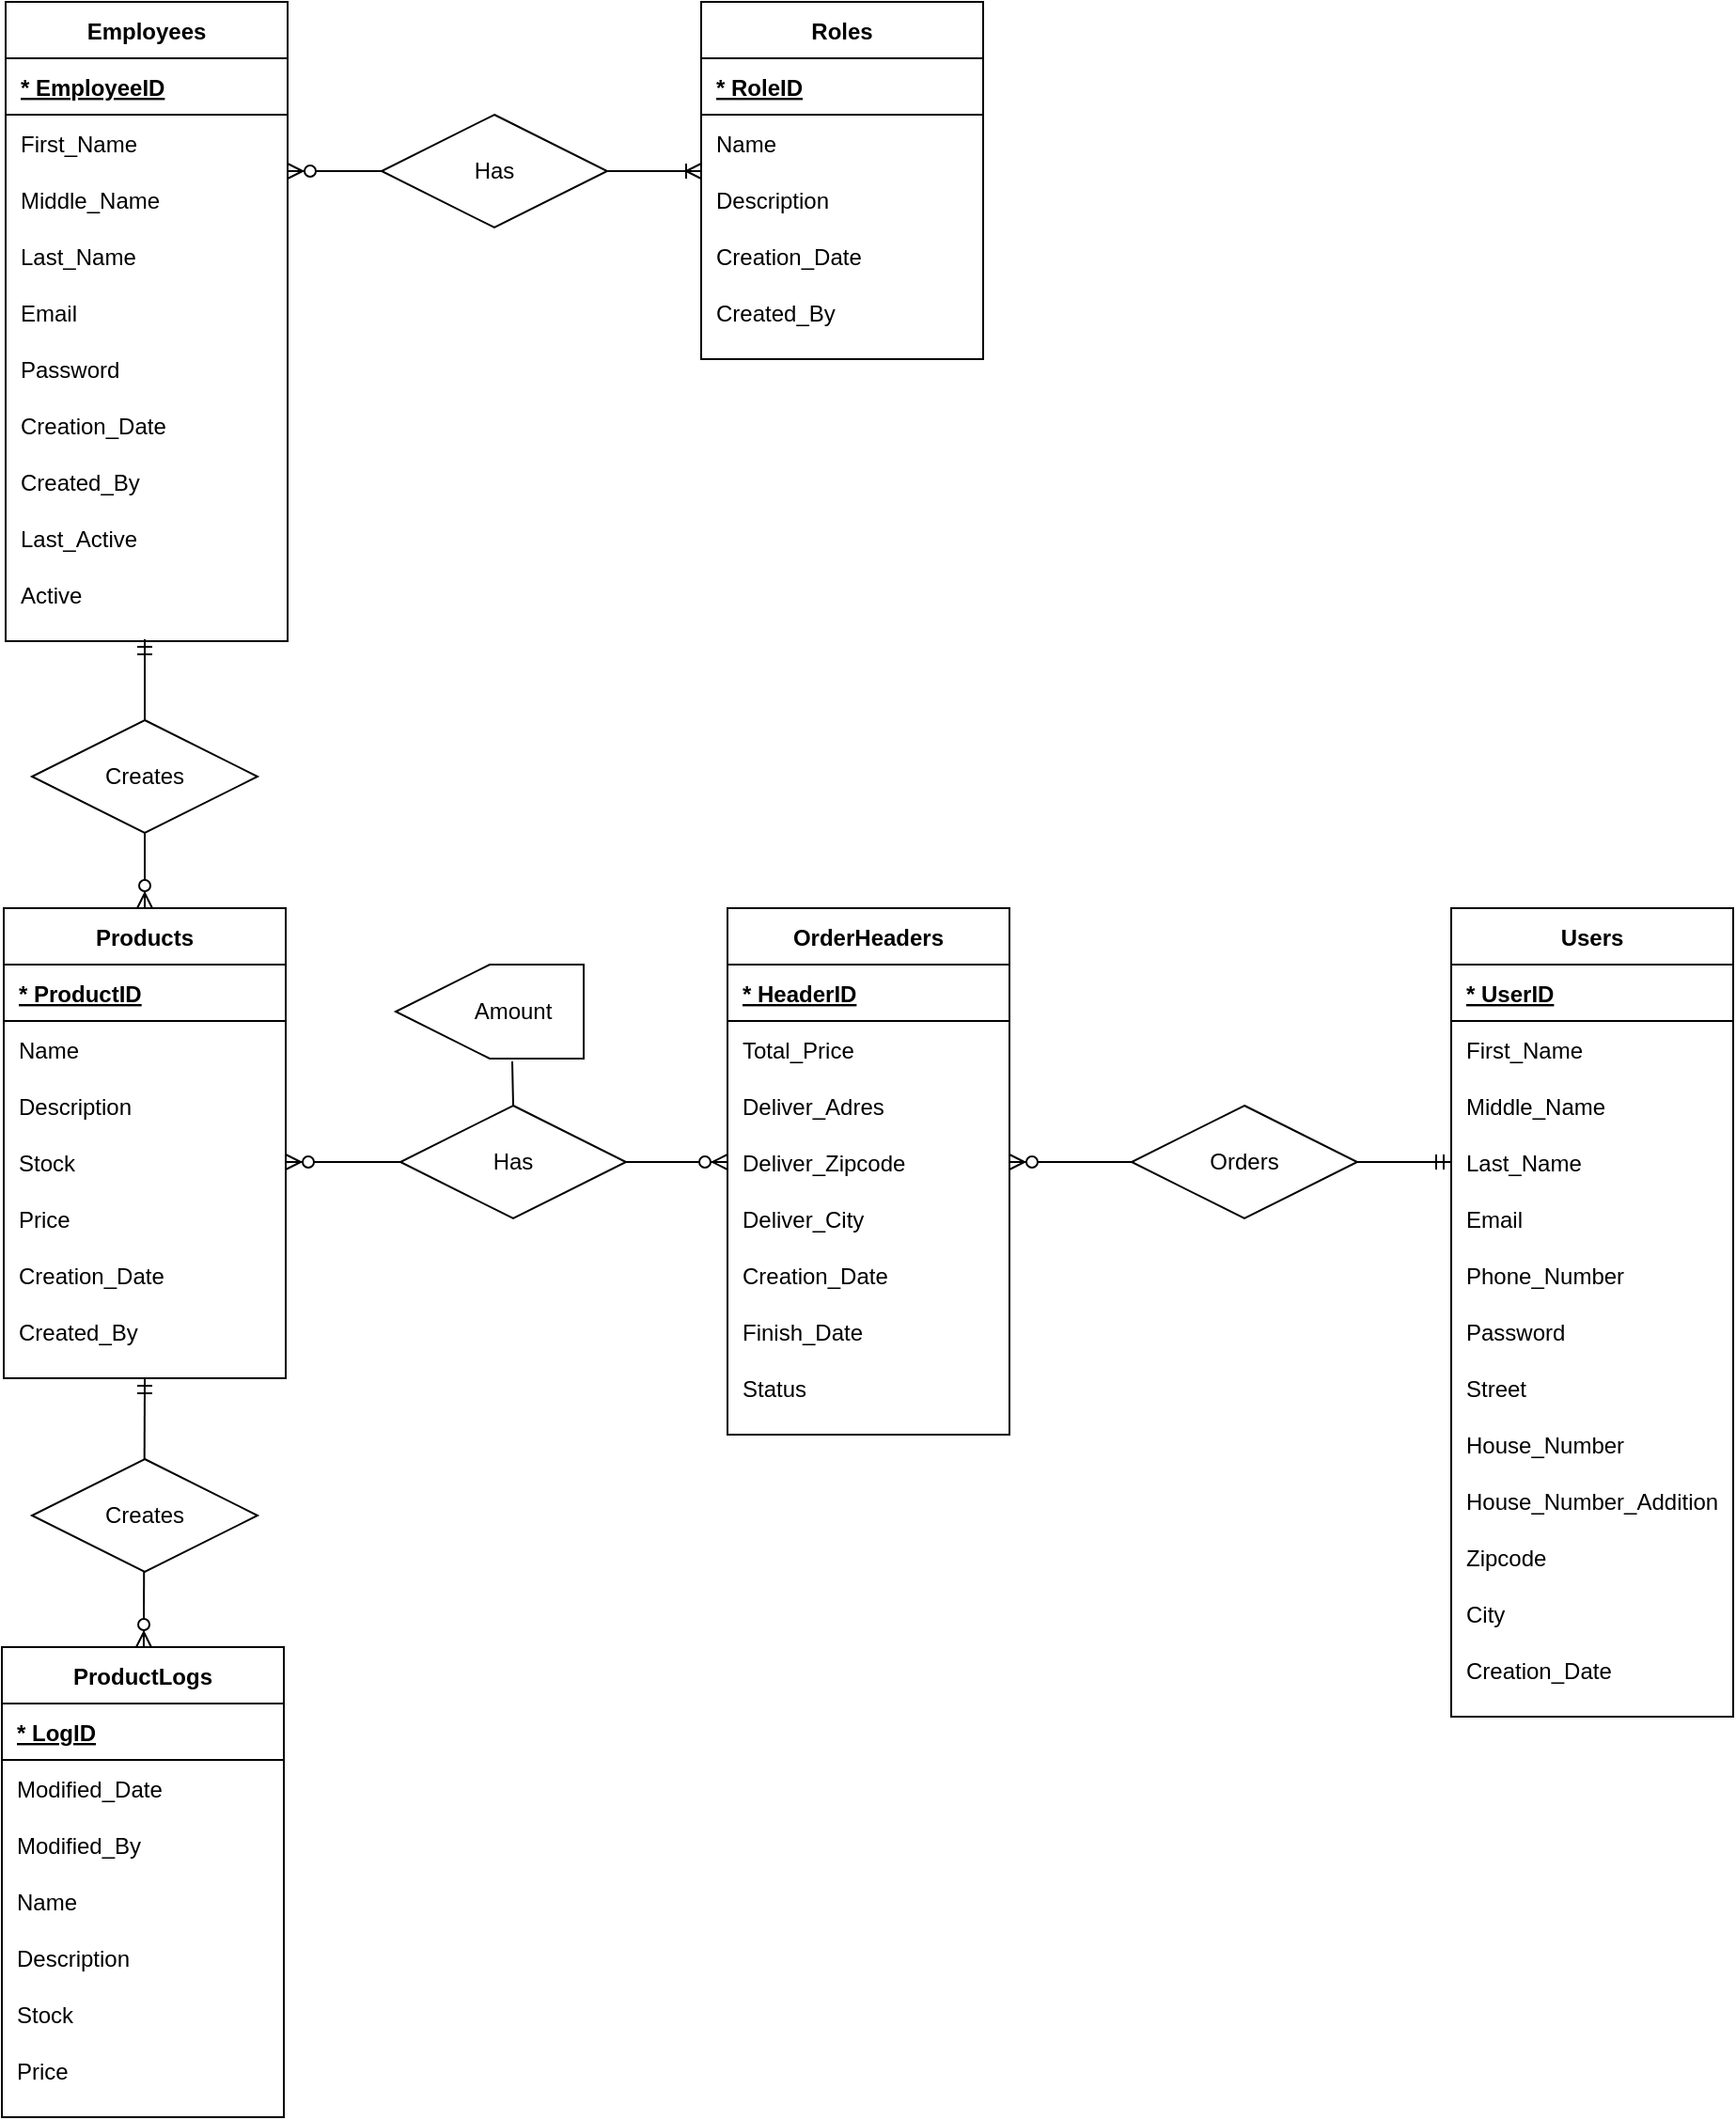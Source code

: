 <mxfile version="17.1.0" type="device"><diagram id="_Zger4VISy7Pmww8G07h" name="Page-1"><mxGraphModel dx="1697" dy="1093" grid="1" gridSize="10" guides="1" tooltips="1" connect="1" arrows="1" fold="1" page="1" pageScale="1" pageWidth="850" pageHeight="1100" math="0" shadow="0"><root><mxCell id="0"/><mxCell id="1" parent="0"/><mxCell id="qj6tdYfpitI4iJtTB6se-1" value="Employees" style="shape=table;startSize=30;container=1;collapsible=1;childLayout=tableLayout;fixedRows=1;rowLines=0;fontStyle=1;align=center;resizeLast=1;" parent="1" vertex="1"><mxGeometry x="56" y="40" width="150" height="340" as="geometry"/></mxCell><mxCell id="qj6tdYfpitI4iJtTB6se-2" value="" style="shape=tableRow;horizontal=0;startSize=0;swimlaneHead=0;swimlaneBody=0;fillColor=none;collapsible=0;dropTarget=0;points=[[0,0.5],[1,0.5]];portConstraint=eastwest;top=0;left=0;right=0;bottom=1;" parent="qj6tdYfpitI4iJtTB6se-1" vertex="1"><mxGeometry y="30" width="150" height="30" as="geometry"/></mxCell><mxCell id="qj6tdYfpitI4iJtTB6se-4" value="* EmployeeID" style="shape=partialRectangle;connectable=0;fillColor=none;top=0;left=0;bottom=0;right=0;align=left;spacingLeft=6;fontStyle=5;overflow=hidden;" parent="qj6tdYfpitI4iJtTB6se-2" vertex="1"><mxGeometry width="150" height="30" as="geometry"><mxRectangle width="150" height="30" as="alternateBounds"/></mxGeometry></mxCell><mxCell id="qj6tdYfpitI4iJtTB6se-5" value="" style="shape=tableRow;horizontal=0;startSize=0;swimlaneHead=0;swimlaneBody=0;fillColor=none;collapsible=0;dropTarget=0;points=[[0,0.5],[1,0.5]];portConstraint=eastwest;top=0;left=0;right=0;bottom=0;" parent="qj6tdYfpitI4iJtTB6se-1" vertex="1"><mxGeometry y="60" width="150" height="30" as="geometry"/></mxCell><mxCell id="qj6tdYfpitI4iJtTB6se-7" value="First_Name" style="shape=partialRectangle;connectable=0;fillColor=none;top=0;left=0;bottom=0;right=0;align=left;spacingLeft=6;overflow=hidden;" parent="qj6tdYfpitI4iJtTB6se-5" vertex="1"><mxGeometry width="150" height="30" as="geometry"><mxRectangle width="150" height="30" as="alternateBounds"/></mxGeometry></mxCell><mxCell id="qj6tdYfpitI4iJtTB6se-8" value="" style="shape=tableRow;horizontal=0;startSize=0;swimlaneHead=0;swimlaneBody=0;fillColor=none;collapsible=0;dropTarget=0;points=[[0,0.5],[1,0.5]];portConstraint=eastwest;top=0;left=0;right=0;bottom=0;" parent="qj6tdYfpitI4iJtTB6se-1" vertex="1"><mxGeometry y="90" width="150" height="30" as="geometry"/></mxCell><mxCell id="qj6tdYfpitI4iJtTB6se-10" value="Middle_Name" style="shape=partialRectangle;connectable=0;fillColor=none;top=0;left=0;bottom=0;right=0;align=left;spacingLeft=6;overflow=hidden;" parent="qj6tdYfpitI4iJtTB6se-8" vertex="1"><mxGeometry width="150" height="30" as="geometry"><mxRectangle width="150" height="30" as="alternateBounds"/></mxGeometry></mxCell><mxCell id="qj6tdYfpitI4iJtTB6se-11" value="" style="shape=tableRow;horizontal=0;startSize=0;swimlaneHead=0;swimlaneBody=0;fillColor=none;collapsible=0;dropTarget=0;points=[[0,0.5],[1,0.5]];portConstraint=eastwest;top=0;left=0;right=0;bottom=0;" parent="qj6tdYfpitI4iJtTB6se-1" vertex="1"><mxGeometry y="120" width="150" height="30" as="geometry"/></mxCell><mxCell id="qj6tdYfpitI4iJtTB6se-13" value="Last_Name" style="shape=partialRectangle;connectable=0;fillColor=none;top=0;left=0;bottom=0;right=0;align=left;spacingLeft=6;overflow=hidden;" parent="qj6tdYfpitI4iJtTB6se-11" vertex="1"><mxGeometry width="150" height="30" as="geometry"><mxRectangle width="150" height="30" as="alternateBounds"/></mxGeometry></mxCell><mxCell id="qj6tdYfpitI4iJtTB6se-126" value="" style="shape=tableRow;horizontal=0;startSize=0;swimlaneHead=0;swimlaneBody=0;fillColor=none;collapsible=0;dropTarget=0;points=[[0,0.5],[1,0.5]];portConstraint=eastwest;top=0;left=0;right=0;bottom=0;" parent="qj6tdYfpitI4iJtTB6se-1" vertex="1"><mxGeometry y="150" width="150" height="30" as="geometry"/></mxCell><mxCell id="qj6tdYfpitI4iJtTB6se-128" value="Email" style="shape=partialRectangle;connectable=0;fillColor=none;top=0;left=0;bottom=0;right=0;align=left;spacingLeft=6;overflow=hidden;" parent="qj6tdYfpitI4iJtTB6se-126" vertex="1"><mxGeometry width="150" height="30" as="geometry"><mxRectangle width="150" height="30" as="alternateBounds"/></mxGeometry></mxCell><mxCell id="qj6tdYfpitI4iJtTB6se-129" value="" style="shape=tableRow;horizontal=0;startSize=0;swimlaneHead=0;swimlaneBody=0;fillColor=none;collapsible=0;dropTarget=0;points=[[0,0.5],[1,0.5]];portConstraint=eastwest;top=0;left=0;right=0;bottom=0;" parent="qj6tdYfpitI4iJtTB6se-1" vertex="1"><mxGeometry y="180" width="150" height="30" as="geometry"/></mxCell><mxCell id="qj6tdYfpitI4iJtTB6se-131" value="Password" style="shape=partialRectangle;connectable=0;fillColor=none;top=0;left=0;bottom=0;right=0;align=left;spacingLeft=6;overflow=hidden;" parent="qj6tdYfpitI4iJtTB6se-129" vertex="1"><mxGeometry width="150" height="30" as="geometry"><mxRectangle width="150" height="30" as="alternateBounds"/></mxGeometry></mxCell><mxCell id="qj6tdYfpitI4iJtTB6se-132" value="" style="shape=tableRow;horizontal=0;startSize=0;swimlaneHead=0;swimlaneBody=0;fillColor=none;collapsible=0;dropTarget=0;points=[[0,0.5],[1,0.5]];portConstraint=eastwest;top=0;left=0;right=0;bottom=0;" parent="qj6tdYfpitI4iJtTB6se-1" vertex="1"><mxGeometry y="210" width="150" height="30" as="geometry"/></mxCell><mxCell id="qj6tdYfpitI4iJtTB6se-134" value="Creation_Date" style="shape=partialRectangle;connectable=0;fillColor=none;top=0;left=0;bottom=0;right=0;align=left;spacingLeft=6;overflow=hidden;" parent="qj6tdYfpitI4iJtTB6se-132" vertex="1"><mxGeometry width="150" height="30" as="geometry"><mxRectangle width="150" height="30" as="alternateBounds"/></mxGeometry></mxCell><mxCell id="qj6tdYfpitI4iJtTB6se-135" value="" style="shape=tableRow;horizontal=0;startSize=0;swimlaneHead=0;swimlaneBody=0;fillColor=none;collapsible=0;dropTarget=0;points=[[0,0.5],[1,0.5]];portConstraint=eastwest;top=0;left=0;right=0;bottom=0;" parent="qj6tdYfpitI4iJtTB6se-1" vertex="1"><mxGeometry y="240" width="150" height="30" as="geometry"/></mxCell><mxCell id="qj6tdYfpitI4iJtTB6se-137" value="Created_By" style="shape=partialRectangle;connectable=0;fillColor=none;top=0;left=0;bottom=0;right=0;align=left;spacingLeft=6;overflow=hidden;" parent="qj6tdYfpitI4iJtTB6se-135" vertex="1"><mxGeometry width="150" height="30" as="geometry"><mxRectangle width="150" height="30" as="alternateBounds"/></mxGeometry></mxCell><mxCell id="qj6tdYfpitI4iJtTB6se-138" value="" style="shape=tableRow;horizontal=0;startSize=0;swimlaneHead=0;swimlaneBody=0;fillColor=none;collapsible=0;dropTarget=0;points=[[0,0.5],[1,0.5]];portConstraint=eastwest;top=0;left=0;right=0;bottom=0;" parent="qj6tdYfpitI4iJtTB6se-1" vertex="1"><mxGeometry y="270" width="150" height="30" as="geometry"/></mxCell><mxCell id="qj6tdYfpitI4iJtTB6se-140" value="Last_Active" style="shape=partialRectangle;connectable=0;fillColor=none;top=0;left=0;bottom=0;right=0;align=left;spacingLeft=6;overflow=hidden;" parent="qj6tdYfpitI4iJtTB6se-138" vertex="1"><mxGeometry width="150" height="30" as="geometry"><mxRectangle width="150" height="30" as="alternateBounds"/></mxGeometry></mxCell><mxCell id="qj6tdYfpitI4iJtTB6se-141" value="" style="shape=tableRow;horizontal=0;startSize=0;swimlaneHead=0;swimlaneBody=0;fillColor=none;collapsible=0;dropTarget=0;points=[[0,0.5],[1,0.5]];portConstraint=eastwest;top=0;left=0;right=0;bottom=0;" parent="qj6tdYfpitI4iJtTB6se-1" vertex="1"><mxGeometry y="300" width="150" height="30" as="geometry"/></mxCell><mxCell id="qj6tdYfpitI4iJtTB6se-143" value="Active" style="shape=partialRectangle;connectable=0;fillColor=none;top=0;left=0;bottom=0;right=0;align=left;spacingLeft=6;overflow=hidden;" parent="qj6tdYfpitI4iJtTB6se-141" vertex="1"><mxGeometry width="150" height="30" as="geometry"><mxRectangle width="150" height="30" as="alternateBounds"/></mxGeometry></mxCell><mxCell id="qj6tdYfpitI4iJtTB6se-14" value="Roles" style="shape=table;startSize=30;container=1;collapsible=1;childLayout=tableLayout;fixedRows=1;rowLines=0;fontStyle=1;align=center;resizeLast=1;" parent="1" vertex="1"><mxGeometry x="426" y="40" width="150" height="190" as="geometry"/></mxCell><mxCell id="qj6tdYfpitI4iJtTB6se-15" value="" style="shape=tableRow;horizontal=0;startSize=0;swimlaneHead=0;swimlaneBody=0;fillColor=none;collapsible=0;dropTarget=0;points=[[0,0.5],[1,0.5]];portConstraint=eastwest;top=0;left=0;right=0;bottom=1;" parent="qj6tdYfpitI4iJtTB6se-14" vertex="1"><mxGeometry y="30" width="150" height="30" as="geometry"/></mxCell><mxCell id="qj6tdYfpitI4iJtTB6se-17" value="* RoleID" style="shape=partialRectangle;connectable=0;fillColor=none;top=0;left=0;bottom=0;right=0;align=left;spacingLeft=6;fontStyle=5;overflow=hidden;" parent="qj6tdYfpitI4iJtTB6se-15" vertex="1"><mxGeometry width="150" height="30" as="geometry"><mxRectangle width="150" height="30" as="alternateBounds"/></mxGeometry></mxCell><mxCell id="qj6tdYfpitI4iJtTB6se-18" value="" style="shape=tableRow;horizontal=0;startSize=0;swimlaneHead=0;swimlaneBody=0;fillColor=none;collapsible=0;dropTarget=0;points=[[0,0.5],[1,0.5]];portConstraint=eastwest;top=0;left=0;right=0;bottom=0;" parent="qj6tdYfpitI4iJtTB6se-14" vertex="1"><mxGeometry y="60" width="150" height="30" as="geometry"/></mxCell><mxCell id="qj6tdYfpitI4iJtTB6se-20" value="Name" style="shape=partialRectangle;connectable=0;fillColor=none;top=0;left=0;bottom=0;right=0;align=left;spacingLeft=6;overflow=hidden;" parent="qj6tdYfpitI4iJtTB6se-18" vertex="1"><mxGeometry width="150" height="30" as="geometry"><mxRectangle width="150" height="30" as="alternateBounds"/></mxGeometry></mxCell><mxCell id="qj6tdYfpitI4iJtTB6se-21" value="" style="shape=tableRow;horizontal=0;startSize=0;swimlaneHead=0;swimlaneBody=0;fillColor=none;collapsible=0;dropTarget=0;points=[[0,0.5],[1,0.5]];portConstraint=eastwest;top=0;left=0;right=0;bottom=0;" parent="qj6tdYfpitI4iJtTB6se-14" vertex="1"><mxGeometry y="90" width="150" height="30" as="geometry"/></mxCell><mxCell id="qj6tdYfpitI4iJtTB6se-23" value="Description" style="shape=partialRectangle;connectable=0;fillColor=none;top=0;left=0;bottom=0;right=0;align=left;spacingLeft=6;overflow=hidden;" parent="qj6tdYfpitI4iJtTB6se-21" vertex="1"><mxGeometry width="150" height="30" as="geometry"><mxRectangle width="150" height="30" as="alternateBounds"/></mxGeometry></mxCell><mxCell id="qj6tdYfpitI4iJtTB6se-24" value="" style="shape=tableRow;horizontal=0;startSize=0;swimlaneHead=0;swimlaneBody=0;fillColor=none;collapsible=0;dropTarget=0;points=[[0,0.5],[1,0.5]];portConstraint=eastwest;top=0;left=0;right=0;bottom=0;" parent="qj6tdYfpitI4iJtTB6se-14" vertex="1"><mxGeometry y="120" width="150" height="30" as="geometry"/></mxCell><mxCell id="qj6tdYfpitI4iJtTB6se-26" value="Creation_Date" style="shape=partialRectangle;connectable=0;fillColor=none;top=0;left=0;bottom=0;right=0;align=left;spacingLeft=6;overflow=hidden;" parent="qj6tdYfpitI4iJtTB6se-24" vertex="1"><mxGeometry width="150" height="30" as="geometry"><mxRectangle width="150" height="30" as="alternateBounds"/></mxGeometry></mxCell><mxCell id="qj6tdYfpitI4iJtTB6se-144" value="" style="shape=tableRow;horizontal=0;startSize=0;swimlaneHead=0;swimlaneBody=0;fillColor=none;collapsible=0;dropTarget=0;points=[[0,0.5],[1,0.5]];portConstraint=eastwest;top=0;left=0;right=0;bottom=0;" parent="qj6tdYfpitI4iJtTB6se-14" vertex="1"><mxGeometry y="150" width="150" height="30" as="geometry"/></mxCell><mxCell id="qj6tdYfpitI4iJtTB6se-146" value="Created_By" style="shape=partialRectangle;connectable=0;fillColor=none;top=0;left=0;bottom=0;right=0;align=left;spacingLeft=6;overflow=hidden;" parent="qj6tdYfpitI4iJtTB6se-144" vertex="1"><mxGeometry width="150" height="30" as="geometry"><mxRectangle width="150" height="30" as="alternateBounds"/></mxGeometry></mxCell><mxCell id="qj6tdYfpitI4iJtTB6se-28" value="Users" style="shape=table;startSize=30;container=1;collapsible=1;childLayout=tableLayout;fixedRows=1;rowLines=0;fontStyle=1;align=center;resizeLast=1;" parent="1" vertex="1"><mxGeometry x="825" y="522" width="150" height="430" as="geometry"/></mxCell><mxCell id="qj6tdYfpitI4iJtTB6se-29" value="" style="shape=tableRow;horizontal=0;startSize=0;swimlaneHead=0;swimlaneBody=0;fillColor=none;collapsible=0;dropTarget=0;points=[[0,0.5],[1,0.5]];portConstraint=eastwest;top=0;left=0;right=0;bottom=1;" parent="qj6tdYfpitI4iJtTB6se-28" vertex="1"><mxGeometry y="30" width="150" height="30" as="geometry"/></mxCell><mxCell id="qj6tdYfpitI4iJtTB6se-31" value="* UserID" style="shape=partialRectangle;connectable=0;fillColor=none;top=0;left=0;bottom=0;right=0;align=left;spacingLeft=6;fontStyle=5;overflow=hidden;" parent="qj6tdYfpitI4iJtTB6se-29" vertex="1"><mxGeometry width="150" height="30" as="geometry"><mxRectangle width="150" height="30" as="alternateBounds"/></mxGeometry></mxCell><mxCell id="qj6tdYfpitI4iJtTB6se-32" value="" style="shape=tableRow;horizontal=0;startSize=0;swimlaneHead=0;swimlaneBody=0;fillColor=none;collapsible=0;dropTarget=0;points=[[0,0.5],[1,0.5]];portConstraint=eastwest;top=0;left=0;right=0;bottom=0;" parent="qj6tdYfpitI4iJtTB6se-28" vertex="1"><mxGeometry y="60" width="150" height="30" as="geometry"/></mxCell><mxCell id="qj6tdYfpitI4iJtTB6se-34" value="First_Name" style="shape=partialRectangle;connectable=0;fillColor=none;top=0;left=0;bottom=0;right=0;align=left;spacingLeft=6;overflow=hidden;" parent="qj6tdYfpitI4iJtTB6se-32" vertex="1"><mxGeometry width="150" height="30" as="geometry"><mxRectangle width="150" height="30" as="alternateBounds"/></mxGeometry></mxCell><mxCell id="qj6tdYfpitI4iJtTB6se-35" value="" style="shape=tableRow;horizontal=0;startSize=0;swimlaneHead=0;swimlaneBody=0;fillColor=none;collapsible=0;dropTarget=0;points=[[0,0.5],[1,0.5]];portConstraint=eastwest;top=0;left=0;right=0;bottom=0;" parent="qj6tdYfpitI4iJtTB6se-28" vertex="1"><mxGeometry y="90" width="150" height="30" as="geometry"/></mxCell><mxCell id="qj6tdYfpitI4iJtTB6se-37" value="Middle_Name" style="shape=partialRectangle;connectable=0;fillColor=none;top=0;left=0;bottom=0;right=0;align=left;spacingLeft=6;overflow=hidden;" parent="qj6tdYfpitI4iJtTB6se-35" vertex="1"><mxGeometry width="150" height="30" as="geometry"><mxRectangle width="150" height="30" as="alternateBounds"/></mxGeometry></mxCell><mxCell id="qj6tdYfpitI4iJtTB6se-38" value="" style="shape=tableRow;horizontal=0;startSize=0;swimlaneHead=0;swimlaneBody=0;fillColor=none;collapsible=0;dropTarget=0;points=[[0,0.5],[1,0.5]];portConstraint=eastwest;top=0;left=0;right=0;bottom=0;" parent="qj6tdYfpitI4iJtTB6se-28" vertex="1"><mxGeometry y="120" width="150" height="30" as="geometry"/></mxCell><mxCell id="qj6tdYfpitI4iJtTB6se-40" value="Last_Name" style="shape=partialRectangle;connectable=0;fillColor=none;top=0;left=0;bottom=0;right=0;align=left;spacingLeft=6;overflow=hidden;" parent="qj6tdYfpitI4iJtTB6se-38" vertex="1"><mxGeometry width="150" height="30" as="geometry"><mxRectangle width="150" height="30" as="alternateBounds"/></mxGeometry></mxCell><mxCell id="qj6tdYfpitI4iJtTB6se-159" value="" style="shape=tableRow;horizontal=0;startSize=0;swimlaneHead=0;swimlaneBody=0;fillColor=none;collapsible=0;dropTarget=0;points=[[0,0.5],[1,0.5]];portConstraint=eastwest;top=0;left=0;right=0;bottom=0;" parent="qj6tdYfpitI4iJtTB6se-28" vertex="1"><mxGeometry y="150" width="150" height="30" as="geometry"/></mxCell><mxCell id="qj6tdYfpitI4iJtTB6se-161" value="Email" style="shape=partialRectangle;connectable=0;fillColor=none;top=0;left=0;bottom=0;right=0;align=left;spacingLeft=6;overflow=hidden;" parent="qj6tdYfpitI4iJtTB6se-159" vertex="1"><mxGeometry width="150" height="30" as="geometry"><mxRectangle width="150" height="30" as="alternateBounds"/></mxGeometry></mxCell><mxCell id="qj6tdYfpitI4iJtTB6se-162" value="" style="shape=tableRow;horizontal=0;startSize=0;swimlaneHead=0;swimlaneBody=0;fillColor=none;collapsible=0;dropTarget=0;points=[[0,0.5],[1,0.5]];portConstraint=eastwest;top=0;left=0;right=0;bottom=0;" parent="qj6tdYfpitI4iJtTB6se-28" vertex="1"><mxGeometry y="180" width="150" height="30" as="geometry"/></mxCell><mxCell id="qj6tdYfpitI4iJtTB6se-164" value="Phone_Number" style="shape=partialRectangle;connectable=0;fillColor=none;top=0;left=0;bottom=0;right=0;align=left;spacingLeft=6;overflow=hidden;" parent="qj6tdYfpitI4iJtTB6se-162" vertex="1"><mxGeometry width="150" height="30" as="geometry"><mxRectangle width="150" height="30" as="alternateBounds"/></mxGeometry></mxCell><mxCell id="qj6tdYfpitI4iJtTB6se-165" value="" style="shape=tableRow;horizontal=0;startSize=0;swimlaneHead=0;swimlaneBody=0;fillColor=none;collapsible=0;dropTarget=0;points=[[0,0.5],[1,0.5]];portConstraint=eastwest;top=0;left=0;right=0;bottom=0;" parent="qj6tdYfpitI4iJtTB6se-28" vertex="1"><mxGeometry y="210" width="150" height="30" as="geometry"/></mxCell><mxCell id="qj6tdYfpitI4iJtTB6se-167" value="Password" style="shape=partialRectangle;connectable=0;fillColor=none;top=0;left=0;bottom=0;right=0;align=left;spacingLeft=6;overflow=hidden;" parent="qj6tdYfpitI4iJtTB6se-165" vertex="1"><mxGeometry width="150" height="30" as="geometry"><mxRectangle width="150" height="30" as="alternateBounds"/></mxGeometry></mxCell><mxCell id="qj6tdYfpitI4iJtTB6se-168" value="" style="shape=tableRow;horizontal=0;startSize=0;swimlaneHead=0;swimlaneBody=0;fillColor=none;collapsible=0;dropTarget=0;points=[[0,0.5],[1,0.5]];portConstraint=eastwest;top=0;left=0;right=0;bottom=0;" parent="qj6tdYfpitI4iJtTB6se-28" vertex="1"><mxGeometry y="240" width="150" height="30" as="geometry"/></mxCell><mxCell id="qj6tdYfpitI4iJtTB6se-170" value="Street" style="shape=partialRectangle;connectable=0;fillColor=none;top=0;left=0;bottom=0;right=0;align=left;spacingLeft=6;overflow=hidden;" parent="qj6tdYfpitI4iJtTB6se-168" vertex="1"><mxGeometry width="150" height="30" as="geometry"><mxRectangle width="150" height="30" as="alternateBounds"/></mxGeometry></mxCell><mxCell id="qj6tdYfpitI4iJtTB6se-171" value="" style="shape=tableRow;horizontal=0;startSize=0;swimlaneHead=0;swimlaneBody=0;fillColor=none;collapsible=0;dropTarget=0;points=[[0,0.5],[1,0.5]];portConstraint=eastwest;top=0;left=0;right=0;bottom=0;" parent="qj6tdYfpitI4iJtTB6se-28" vertex="1"><mxGeometry y="270" width="150" height="30" as="geometry"/></mxCell><mxCell id="qj6tdYfpitI4iJtTB6se-173" value="House_Number" style="shape=partialRectangle;connectable=0;fillColor=none;top=0;left=0;bottom=0;right=0;align=left;spacingLeft=6;overflow=hidden;" parent="qj6tdYfpitI4iJtTB6se-171" vertex="1"><mxGeometry width="150" height="30" as="geometry"><mxRectangle width="150" height="30" as="alternateBounds"/></mxGeometry></mxCell><mxCell id="qj6tdYfpitI4iJtTB6se-174" value="" style="shape=tableRow;horizontal=0;startSize=0;swimlaneHead=0;swimlaneBody=0;fillColor=none;collapsible=0;dropTarget=0;points=[[0,0.5],[1,0.5]];portConstraint=eastwest;top=0;left=0;right=0;bottom=0;" parent="qj6tdYfpitI4iJtTB6se-28" vertex="1"><mxGeometry y="300" width="150" height="30" as="geometry"/></mxCell><mxCell id="qj6tdYfpitI4iJtTB6se-176" value="House_Number_Addition" style="shape=partialRectangle;connectable=0;fillColor=none;top=0;left=0;bottom=0;right=0;align=left;spacingLeft=6;overflow=hidden;" parent="qj6tdYfpitI4iJtTB6se-174" vertex="1"><mxGeometry width="150" height="30" as="geometry"><mxRectangle width="150" height="30" as="alternateBounds"/></mxGeometry></mxCell><mxCell id="qj6tdYfpitI4iJtTB6se-177" value="" style="shape=tableRow;horizontal=0;startSize=0;swimlaneHead=0;swimlaneBody=0;fillColor=none;collapsible=0;dropTarget=0;points=[[0,0.5],[1,0.5]];portConstraint=eastwest;top=0;left=0;right=0;bottom=0;" parent="qj6tdYfpitI4iJtTB6se-28" vertex="1"><mxGeometry y="330" width="150" height="30" as="geometry"/></mxCell><mxCell id="qj6tdYfpitI4iJtTB6se-179" value="Zipcode" style="shape=partialRectangle;connectable=0;fillColor=none;top=0;left=0;bottom=0;right=0;align=left;spacingLeft=6;overflow=hidden;" parent="qj6tdYfpitI4iJtTB6se-177" vertex="1"><mxGeometry width="150" height="30" as="geometry"><mxRectangle width="150" height="30" as="alternateBounds"/></mxGeometry></mxCell><mxCell id="qj6tdYfpitI4iJtTB6se-193" value="" style="shape=tableRow;horizontal=0;startSize=0;swimlaneHead=0;swimlaneBody=0;fillColor=none;collapsible=0;dropTarget=0;points=[[0,0.5],[1,0.5]];portConstraint=eastwest;top=0;left=0;right=0;bottom=0;" parent="qj6tdYfpitI4iJtTB6se-28" vertex="1"><mxGeometry y="360" width="150" height="30" as="geometry"/></mxCell><mxCell id="qj6tdYfpitI4iJtTB6se-195" value="City" style="shape=partialRectangle;connectable=0;fillColor=none;top=0;left=0;bottom=0;right=0;align=left;spacingLeft=6;overflow=hidden;" parent="qj6tdYfpitI4iJtTB6se-193" vertex="1"><mxGeometry width="150" height="30" as="geometry"><mxRectangle width="150" height="30" as="alternateBounds"/></mxGeometry></mxCell><mxCell id="qj6tdYfpitI4iJtTB6se-196" value="" style="shape=tableRow;horizontal=0;startSize=0;swimlaneHead=0;swimlaneBody=0;fillColor=none;collapsible=0;dropTarget=0;points=[[0,0.5],[1,0.5]];portConstraint=eastwest;top=0;left=0;right=0;bottom=0;" parent="qj6tdYfpitI4iJtTB6se-28" vertex="1"><mxGeometry y="390" width="150" height="30" as="geometry"/></mxCell><mxCell id="qj6tdYfpitI4iJtTB6se-198" value="Creation_Date" style="shape=partialRectangle;connectable=0;fillColor=none;top=0;left=0;bottom=0;right=0;align=left;spacingLeft=6;overflow=hidden;" parent="qj6tdYfpitI4iJtTB6se-196" vertex="1"><mxGeometry width="150" height="30" as="geometry"><mxRectangle width="150" height="30" as="alternateBounds"/></mxGeometry></mxCell><mxCell id="qj6tdYfpitI4iJtTB6se-69" value="Products" style="shape=table;startSize=30;container=1;collapsible=1;childLayout=tableLayout;fixedRows=1;rowLines=0;fontStyle=1;align=center;resizeLast=1;" parent="1" vertex="1"><mxGeometry x="55" y="522" width="150" height="250" as="geometry"/></mxCell><mxCell id="qj6tdYfpitI4iJtTB6se-70" value="" style="shape=tableRow;horizontal=0;startSize=0;swimlaneHead=0;swimlaneBody=0;fillColor=none;collapsible=0;dropTarget=0;points=[[0,0.5],[1,0.5]];portConstraint=eastwest;top=0;left=0;right=0;bottom=1;" parent="qj6tdYfpitI4iJtTB6se-69" vertex="1"><mxGeometry y="30" width="150" height="30" as="geometry"/></mxCell><mxCell id="qj6tdYfpitI4iJtTB6se-72" value="* ProductID" style="shape=partialRectangle;connectable=0;fillColor=none;top=0;left=0;bottom=0;right=0;align=left;spacingLeft=6;fontStyle=5;overflow=hidden;" parent="qj6tdYfpitI4iJtTB6se-70" vertex="1"><mxGeometry width="150" height="30" as="geometry"><mxRectangle width="150" height="30" as="alternateBounds"/></mxGeometry></mxCell><mxCell id="qj6tdYfpitI4iJtTB6se-73" value="" style="shape=tableRow;horizontal=0;startSize=0;swimlaneHead=0;swimlaneBody=0;fillColor=none;collapsible=0;dropTarget=0;points=[[0,0.5],[1,0.5]];portConstraint=eastwest;top=0;left=0;right=0;bottom=0;" parent="qj6tdYfpitI4iJtTB6se-69" vertex="1"><mxGeometry y="60" width="150" height="30" as="geometry"/></mxCell><mxCell id="qj6tdYfpitI4iJtTB6se-75" value="Name" style="shape=partialRectangle;connectable=0;fillColor=none;top=0;left=0;bottom=0;right=0;align=left;spacingLeft=6;overflow=hidden;" parent="qj6tdYfpitI4iJtTB6se-73" vertex="1"><mxGeometry width="150" height="30" as="geometry"><mxRectangle width="150" height="30" as="alternateBounds"/></mxGeometry></mxCell><mxCell id="qj6tdYfpitI4iJtTB6se-76" value="" style="shape=tableRow;horizontal=0;startSize=0;swimlaneHead=0;swimlaneBody=0;fillColor=none;collapsible=0;dropTarget=0;points=[[0,0.5],[1,0.5]];portConstraint=eastwest;top=0;left=0;right=0;bottom=0;" parent="qj6tdYfpitI4iJtTB6se-69" vertex="1"><mxGeometry y="90" width="150" height="30" as="geometry"/></mxCell><mxCell id="qj6tdYfpitI4iJtTB6se-78" value="Description" style="shape=partialRectangle;connectable=0;fillColor=none;top=0;left=0;bottom=0;right=0;align=left;spacingLeft=6;overflow=hidden;" parent="qj6tdYfpitI4iJtTB6se-76" vertex="1"><mxGeometry width="150" height="30" as="geometry"><mxRectangle width="150" height="30" as="alternateBounds"/></mxGeometry></mxCell><mxCell id="qj6tdYfpitI4iJtTB6se-79" value="" style="shape=tableRow;horizontal=0;startSize=0;swimlaneHead=0;swimlaneBody=0;fillColor=none;collapsible=0;dropTarget=0;points=[[0,0.5],[1,0.5]];portConstraint=eastwest;top=0;left=0;right=0;bottom=0;" parent="qj6tdYfpitI4iJtTB6se-69" vertex="1"><mxGeometry y="120" width="150" height="30" as="geometry"/></mxCell><mxCell id="qj6tdYfpitI4iJtTB6se-81" value="Stock" style="shape=partialRectangle;connectable=0;fillColor=none;top=0;left=0;bottom=0;right=0;align=left;spacingLeft=6;overflow=hidden;" parent="qj6tdYfpitI4iJtTB6se-79" vertex="1"><mxGeometry width="150" height="30" as="geometry"><mxRectangle width="150" height="30" as="alternateBounds"/></mxGeometry></mxCell><mxCell id="qj6tdYfpitI4iJtTB6se-147" value="" style="shape=tableRow;horizontal=0;startSize=0;swimlaneHead=0;swimlaneBody=0;fillColor=none;collapsible=0;dropTarget=0;points=[[0,0.5],[1,0.5]];portConstraint=eastwest;top=0;left=0;right=0;bottom=0;" parent="qj6tdYfpitI4iJtTB6se-69" vertex="1"><mxGeometry y="150" width="150" height="30" as="geometry"/></mxCell><mxCell id="qj6tdYfpitI4iJtTB6se-149" value="Price" style="shape=partialRectangle;connectable=0;fillColor=none;top=0;left=0;bottom=0;right=0;align=left;spacingLeft=6;overflow=hidden;" parent="qj6tdYfpitI4iJtTB6se-147" vertex="1"><mxGeometry width="150" height="30" as="geometry"><mxRectangle width="150" height="30" as="alternateBounds"/></mxGeometry></mxCell><mxCell id="qj6tdYfpitI4iJtTB6se-150" value="" style="shape=tableRow;horizontal=0;startSize=0;swimlaneHead=0;swimlaneBody=0;fillColor=none;collapsible=0;dropTarget=0;points=[[0,0.5],[1,0.5]];portConstraint=eastwest;top=0;left=0;right=0;bottom=0;" parent="qj6tdYfpitI4iJtTB6se-69" vertex="1"><mxGeometry y="180" width="150" height="30" as="geometry"/></mxCell><mxCell id="qj6tdYfpitI4iJtTB6se-152" value="Creation_Date" style="shape=partialRectangle;connectable=0;fillColor=none;top=0;left=0;bottom=0;right=0;align=left;spacingLeft=6;overflow=hidden;" parent="qj6tdYfpitI4iJtTB6se-150" vertex="1"><mxGeometry width="150" height="30" as="geometry"><mxRectangle width="150" height="30" as="alternateBounds"/></mxGeometry></mxCell><mxCell id="qj6tdYfpitI4iJtTB6se-153" value="" style="shape=tableRow;horizontal=0;startSize=0;swimlaneHead=0;swimlaneBody=0;fillColor=none;collapsible=0;dropTarget=0;points=[[0,0.5],[1,0.5]];portConstraint=eastwest;top=0;left=0;right=0;bottom=0;" parent="qj6tdYfpitI4iJtTB6se-69" vertex="1"><mxGeometry y="210" width="150" height="30" as="geometry"/></mxCell><mxCell id="qj6tdYfpitI4iJtTB6se-155" value="Created_By" style="shape=partialRectangle;connectable=0;fillColor=none;top=0;left=0;bottom=0;right=0;align=left;spacingLeft=6;overflow=hidden;" parent="qj6tdYfpitI4iJtTB6se-153" vertex="1"><mxGeometry width="150" height="30" as="geometry"><mxRectangle width="150" height="30" as="alternateBounds"/></mxGeometry></mxCell><mxCell id="qj6tdYfpitI4iJtTB6se-83" value="ProductLogs" style="shape=table;startSize=30;container=1;collapsible=1;childLayout=tableLayout;fixedRows=1;rowLines=0;fontStyle=1;align=center;resizeLast=1;" parent="1" vertex="1"><mxGeometry x="54" y="915" width="150" height="250" as="geometry"/></mxCell><mxCell id="qj6tdYfpitI4iJtTB6se-84" value="" style="shape=tableRow;horizontal=0;startSize=0;swimlaneHead=0;swimlaneBody=0;fillColor=none;collapsible=0;dropTarget=0;points=[[0,0.5],[1,0.5]];portConstraint=eastwest;top=0;left=0;right=0;bottom=1;" parent="qj6tdYfpitI4iJtTB6se-83" vertex="1"><mxGeometry y="30" width="150" height="30" as="geometry"/></mxCell><mxCell id="qj6tdYfpitI4iJtTB6se-86" value="* LogID" style="shape=partialRectangle;connectable=0;fillColor=none;top=0;left=0;bottom=0;right=0;align=left;spacingLeft=6;fontStyle=5;overflow=hidden;" parent="qj6tdYfpitI4iJtTB6se-84" vertex="1"><mxGeometry width="150" height="30" as="geometry"><mxRectangle width="150" height="30" as="alternateBounds"/></mxGeometry></mxCell><mxCell id="qj6tdYfpitI4iJtTB6se-87" value="" style="shape=tableRow;horizontal=0;startSize=0;swimlaneHead=0;swimlaneBody=0;fillColor=none;collapsible=0;dropTarget=0;points=[[0,0.5],[1,0.5]];portConstraint=eastwest;top=0;left=0;right=0;bottom=0;" parent="qj6tdYfpitI4iJtTB6se-83" vertex="1"><mxGeometry y="60" width="150" height="30" as="geometry"/></mxCell><mxCell id="qj6tdYfpitI4iJtTB6se-89" value="Modified_Date" style="shape=partialRectangle;connectable=0;fillColor=none;top=0;left=0;bottom=0;right=0;align=left;spacingLeft=6;overflow=hidden;" parent="qj6tdYfpitI4iJtTB6se-87" vertex="1"><mxGeometry width="150" height="30" as="geometry"><mxRectangle width="150" height="30" as="alternateBounds"/></mxGeometry></mxCell><mxCell id="qj6tdYfpitI4iJtTB6se-90" value="" style="shape=tableRow;horizontal=0;startSize=0;swimlaneHead=0;swimlaneBody=0;fillColor=none;collapsible=0;dropTarget=0;points=[[0,0.5],[1,0.5]];portConstraint=eastwest;top=0;left=0;right=0;bottom=0;" parent="qj6tdYfpitI4iJtTB6se-83" vertex="1"><mxGeometry y="90" width="150" height="30" as="geometry"/></mxCell><mxCell id="qj6tdYfpitI4iJtTB6se-92" value="Modified_By" style="shape=partialRectangle;connectable=0;fillColor=none;top=0;left=0;bottom=0;right=0;align=left;spacingLeft=6;overflow=hidden;" parent="qj6tdYfpitI4iJtTB6se-90" vertex="1"><mxGeometry width="150" height="30" as="geometry"><mxRectangle width="150" height="30" as="alternateBounds"/></mxGeometry></mxCell><mxCell id="qj6tdYfpitI4iJtTB6se-93" value="" style="shape=tableRow;horizontal=0;startSize=0;swimlaneHead=0;swimlaneBody=0;fillColor=none;collapsible=0;dropTarget=0;points=[[0,0.5],[1,0.5]];portConstraint=eastwest;top=0;left=0;right=0;bottom=0;" parent="qj6tdYfpitI4iJtTB6se-83" vertex="1"><mxGeometry y="120" width="150" height="30" as="geometry"/></mxCell><mxCell id="qj6tdYfpitI4iJtTB6se-95" value="Name" style="shape=partialRectangle;connectable=0;fillColor=none;top=0;left=0;bottom=0;right=0;align=left;spacingLeft=6;overflow=hidden;" parent="qj6tdYfpitI4iJtTB6se-93" vertex="1"><mxGeometry width="150" height="30" as="geometry"><mxRectangle width="150" height="30" as="alternateBounds"/></mxGeometry></mxCell><mxCell id="qj6tdYfpitI4iJtTB6se-209" value="" style="shape=tableRow;horizontal=0;startSize=0;swimlaneHead=0;swimlaneBody=0;fillColor=none;collapsible=0;dropTarget=0;points=[[0,0.5],[1,0.5]];portConstraint=eastwest;top=0;left=0;right=0;bottom=0;" parent="qj6tdYfpitI4iJtTB6se-83" vertex="1"><mxGeometry y="150" width="150" height="30" as="geometry"/></mxCell><mxCell id="qj6tdYfpitI4iJtTB6se-211" value="Description" style="shape=partialRectangle;connectable=0;fillColor=none;top=0;left=0;bottom=0;right=0;align=left;spacingLeft=6;overflow=hidden;" parent="qj6tdYfpitI4iJtTB6se-209" vertex="1"><mxGeometry width="150" height="30" as="geometry"><mxRectangle width="150" height="30" as="alternateBounds"/></mxGeometry></mxCell><mxCell id="qj6tdYfpitI4iJtTB6se-212" value="" style="shape=tableRow;horizontal=0;startSize=0;swimlaneHead=0;swimlaneBody=0;fillColor=none;collapsible=0;dropTarget=0;points=[[0,0.5],[1,0.5]];portConstraint=eastwest;top=0;left=0;right=0;bottom=0;" parent="qj6tdYfpitI4iJtTB6se-83" vertex="1"><mxGeometry y="180" width="150" height="30" as="geometry"/></mxCell><mxCell id="qj6tdYfpitI4iJtTB6se-214" value="Stock" style="shape=partialRectangle;connectable=0;fillColor=none;top=0;left=0;bottom=0;right=0;align=left;spacingLeft=6;overflow=hidden;" parent="qj6tdYfpitI4iJtTB6se-212" vertex="1"><mxGeometry width="150" height="30" as="geometry"><mxRectangle width="150" height="30" as="alternateBounds"/></mxGeometry></mxCell><mxCell id="qj6tdYfpitI4iJtTB6se-215" value="" style="shape=tableRow;horizontal=0;startSize=0;swimlaneHead=0;swimlaneBody=0;fillColor=none;collapsible=0;dropTarget=0;points=[[0,0.5],[1,0.5]];portConstraint=eastwest;top=0;left=0;right=0;bottom=0;" parent="qj6tdYfpitI4iJtTB6se-83" vertex="1"><mxGeometry y="210" width="150" height="30" as="geometry"/></mxCell><mxCell id="qj6tdYfpitI4iJtTB6se-217" value="Price" style="shape=partialRectangle;connectable=0;fillColor=none;top=0;left=0;bottom=0;right=0;align=left;spacingLeft=6;overflow=hidden;" parent="qj6tdYfpitI4iJtTB6se-215" vertex="1"><mxGeometry width="150" height="30" as="geometry"><mxRectangle width="150" height="30" as="alternateBounds"/></mxGeometry></mxCell><mxCell id="qj6tdYfpitI4iJtTB6se-98" value="" style="edgeStyle=entityRelationEdgeStyle;fontSize=12;html=1;endArrow=ERoneToMany;startArrow=ERzeroToMany;rounded=0;" parent="1" edge="1"><mxGeometry width="100" height="100" relative="1" as="geometry"><mxPoint x="206" y="130" as="sourcePoint"/><mxPoint x="426" y="130" as="targetPoint"/></mxGeometry></mxCell><mxCell id="qj6tdYfpitI4iJtTB6se-27" value="Has" style="shape=rhombus;perimeter=rhombusPerimeter;whiteSpace=wrap;html=1;align=center;" parent="1" vertex="1"><mxGeometry x="256" y="100" width="120" height="60" as="geometry"/></mxCell><mxCell id="qj6tdYfpitI4iJtTB6se-117" value="" style="fontSize=12;html=1;endArrow=ERzeroToMany;startArrow=ERmandOne;rounded=0;strokeColor=default;exitX=0.5;exitY=1;exitDx=0;exitDy=0;entryX=0.5;entryY=0;entryDx=0;entryDy=0;" parent="1" target="qj6tdYfpitI4iJtTB6se-69" edge="1"><mxGeometry width="100" height="100" relative="1" as="geometry"><mxPoint x="130" y="379" as="sourcePoint"/><mxPoint x="290" y="319" as="targetPoint"/></mxGeometry></mxCell><mxCell id="qj6tdYfpitI4iJtTB6se-97" value="Creates" style="shape=rhombus;perimeter=rhombusPerimeter;whiteSpace=wrap;html=1;align=center;" parent="1" vertex="1"><mxGeometry x="70" y="422" width="120" height="60" as="geometry"/></mxCell><mxCell id="qj6tdYfpitI4iJtTB6se-120" value="" style="fontSize=12;html=1;endArrow=ERzeroToMany;startArrow=ERmandOne;rounded=0;strokeColor=default;exitX=0.5;exitY=1;exitDx=0;exitDy=0;" parent="1" source="qj6tdYfpitI4iJtTB6se-69" target="qj6tdYfpitI4iJtTB6se-83" edge="1"><mxGeometry width="100" height="100" relative="1" as="geometry"><mxPoint x="129.58" y="682" as="sourcePoint"/><mxPoint x="129.58" y="822" as="targetPoint"/></mxGeometry></mxCell><mxCell id="qj6tdYfpitI4iJtTB6se-96" value="Creates" style="shape=rhombus;perimeter=rhombusPerimeter;whiteSpace=wrap;html=1;align=center;" parent="1" vertex="1"><mxGeometry x="70" y="815" width="120" height="60" as="geometry"/></mxCell><mxCell id="qj6tdYfpitI4iJtTB6se-220" value="" style="verticalLabelPosition=bottom;verticalAlign=top;html=1;shape=offPageConnector;rounded=0;size=0.5;rotation=90;" parent="1" vertex="1"><mxGeometry x="288.5" y="527" width="50" height="100" as="geometry"/></mxCell><mxCell id="qj6tdYfpitI4iJtTB6se-222" value="Amount" style="text;html=1;strokeColor=none;fillColor=none;align=center;verticalAlign=middle;whiteSpace=wrap;rounded=0;" parent="1" vertex="1"><mxGeometry x="295.5" y="562" width="60" height="30" as="geometry"/></mxCell><mxCell id="qj6tdYfpitI4iJtTB6se-223" value="" style="endArrow=none;html=1;rounded=0;strokeColor=default;exitX=0.5;exitY=0;exitDx=0;exitDy=0;entryX=1.031;entryY=0.38;entryDx=0;entryDy=0;entryPerimeter=0;" parent="1" source="qj6tdYfpitI4iJtTB6se-54" target="qj6tdYfpitI4iJtTB6se-220" edge="1"><mxGeometry width="50" height="50" relative="1" as="geometry"><mxPoint x="366" y="430" as="sourcePoint"/><mxPoint x="416" y="380" as="targetPoint"/></mxGeometry></mxCell><mxCell id="90-ryU8IEJ2jBuPNGC-u-1" value="OrderHeaders" style="shape=table;startSize=30;container=1;collapsible=1;childLayout=tableLayout;fixedRows=1;rowLines=0;fontStyle=1;align=center;resizeLast=1;" parent="1" vertex="1"><mxGeometry x="440" y="522" width="150" height="280" as="geometry"/></mxCell><mxCell id="90-ryU8IEJ2jBuPNGC-u-2" value="" style="shape=tableRow;horizontal=0;startSize=0;swimlaneHead=0;swimlaneBody=0;fillColor=none;collapsible=0;dropTarget=0;points=[[0,0.5],[1,0.5]];portConstraint=eastwest;top=0;left=0;right=0;bottom=1;" parent="90-ryU8IEJ2jBuPNGC-u-1" vertex="1"><mxGeometry y="30" width="150" height="30" as="geometry"/></mxCell><mxCell id="90-ryU8IEJ2jBuPNGC-u-4" value="* HeaderID" style="shape=partialRectangle;connectable=0;fillColor=none;top=0;left=0;bottom=0;right=0;align=left;spacingLeft=6;fontStyle=5;overflow=hidden;" parent="90-ryU8IEJ2jBuPNGC-u-2" vertex="1"><mxGeometry width="150" height="30" as="geometry"><mxRectangle width="150" height="30" as="alternateBounds"/></mxGeometry></mxCell><mxCell id="90-ryU8IEJ2jBuPNGC-u-5" value="" style="shape=tableRow;horizontal=0;startSize=0;swimlaneHead=0;swimlaneBody=0;fillColor=none;collapsible=0;dropTarget=0;points=[[0,0.5],[1,0.5]];portConstraint=eastwest;top=0;left=0;right=0;bottom=0;" parent="90-ryU8IEJ2jBuPNGC-u-1" vertex="1"><mxGeometry y="60" width="150" height="30" as="geometry"/></mxCell><mxCell id="90-ryU8IEJ2jBuPNGC-u-7" value="Total_Price" style="shape=partialRectangle;connectable=0;fillColor=none;top=0;left=0;bottom=0;right=0;align=left;spacingLeft=6;overflow=hidden;" parent="90-ryU8IEJ2jBuPNGC-u-5" vertex="1"><mxGeometry width="150" height="30" as="geometry"><mxRectangle width="150" height="30" as="alternateBounds"/></mxGeometry></mxCell><mxCell id="90-ryU8IEJ2jBuPNGC-u-8" value="" style="shape=tableRow;horizontal=0;startSize=0;swimlaneHead=0;swimlaneBody=0;fillColor=none;collapsible=0;dropTarget=0;points=[[0,0.5],[1,0.5]];portConstraint=eastwest;top=0;left=0;right=0;bottom=0;" parent="90-ryU8IEJ2jBuPNGC-u-1" vertex="1"><mxGeometry y="90" width="150" height="30" as="geometry"/></mxCell><mxCell id="90-ryU8IEJ2jBuPNGC-u-10" value="Deliver_Adres" style="shape=partialRectangle;connectable=0;fillColor=none;top=0;left=0;bottom=0;right=0;align=left;spacingLeft=6;overflow=hidden;" parent="90-ryU8IEJ2jBuPNGC-u-8" vertex="1"><mxGeometry width="150" height="30" as="geometry"><mxRectangle width="150" height="30" as="alternateBounds"/></mxGeometry></mxCell><mxCell id="90-ryU8IEJ2jBuPNGC-u-11" value="" style="shape=tableRow;horizontal=0;startSize=0;swimlaneHead=0;swimlaneBody=0;fillColor=none;collapsible=0;dropTarget=0;points=[[0,0.5],[1,0.5]];portConstraint=eastwest;top=0;left=0;right=0;bottom=0;" parent="90-ryU8IEJ2jBuPNGC-u-1" vertex="1"><mxGeometry y="120" width="150" height="30" as="geometry"/></mxCell><mxCell id="90-ryU8IEJ2jBuPNGC-u-13" value="Deliver_Zipcode" style="shape=partialRectangle;connectable=0;fillColor=none;top=0;left=0;bottom=0;right=0;align=left;spacingLeft=6;overflow=hidden;" parent="90-ryU8IEJ2jBuPNGC-u-11" vertex="1"><mxGeometry width="150" height="30" as="geometry"><mxRectangle width="150" height="30" as="alternateBounds"/></mxGeometry></mxCell><mxCell id="90-ryU8IEJ2jBuPNGC-u-14" value="" style="shape=tableRow;horizontal=0;startSize=0;swimlaneHead=0;swimlaneBody=0;fillColor=none;collapsible=0;dropTarget=0;points=[[0,0.5],[1,0.5]];portConstraint=eastwest;top=0;left=0;right=0;bottom=0;" parent="90-ryU8IEJ2jBuPNGC-u-1" vertex="1"><mxGeometry y="150" width="150" height="30" as="geometry"/></mxCell><mxCell id="90-ryU8IEJ2jBuPNGC-u-16" value="Deliver_City" style="shape=partialRectangle;connectable=0;fillColor=none;top=0;left=0;bottom=0;right=0;align=left;spacingLeft=6;overflow=hidden;" parent="90-ryU8IEJ2jBuPNGC-u-14" vertex="1"><mxGeometry width="150" height="30" as="geometry"><mxRectangle width="150" height="30" as="alternateBounds"/></mxGeometry></mxCell><mxCell id="90-ryU8IEJ2jBuPNGC-u-17" value="" style="shape=tableRow;horizontal=0;startSize=0;swimlaneHead=0;swimlaneBody=0;fillColor=none;collapsible=0;dropTarget=0;points=[[0,0.5],[1,0.5]];portConstraint=eastwest;top=0;left=0;right=0;bottom=0;" parent="90-ryU8IEJ2jBuPNGC-u-1" vertex="1"><mxGeometry y="180" width="150" height="30" as="geometry"/></mxCell><mxCell id="90-ryU8IEJ2jBuPNGC-u-19" value="Creation_Date" style="shape=partialRectangle;connectable=0;fillColor=none;top=0;left=0;bottom=0;right=0;align=left;spacingLeft=6;overflow=hidden;" parent="90-ryU8IEJ2jBuPNGC-u-17" vertex="1"><mxGeometry width="150" height="30" as="geometry"><mxRectangle width="150" height="30" as="alternateBounds"/></mxGeometry></mxCell><mxCell id="90-ryU8IEJ2jBuPNGC-u-20" value="" style="shape=tableRow;horizontal=0;startSize=0;swimlaneHead=0;swimlaneBody=0;fillColor=none;collapsible=0;dropTarget=0;points=[[0,0.5],[1,0.5]];portConstraint=eastwest;top=0;left=0;right=0;bottom=0;" parent="90-ryU8IEJ2jBuPNGC-u-1" vertex="1"><mxGeometry y="210" width="150" height="30" as="geometry"/></mxCell><mxCell id="90-ryU8IEJ2jBuPNGC-u-22" value="Finish_Date" style="shape=partialRectangle;connectable=0;fillColor=none;top=0;left=0;bottom=0;right=0;align=left;spacingLeft=6;overflow=hidden;" parent="90-ryU8IEJ2jBuPNGC-u-20" vertex="1"><mxGeometry width="150" height="30" as="geometry"><mxRectangle width="150" height="30" as="alternateBounds"/></mxGeometry></mxCell><mxCell id="90-ryU8IEJ2jBuPNGC-u-23" value="" style="shape=tableRow;horizontal=0;startSize=0;swimlaneHead=0;swimlaneBody=0;fillColor=none;collapsible=0;dropTarget=0;points=[[0,0.5],[1,0.5]];portConstraint=eastwest;top=0;left=0;right=0;bottom=0;" parent="90-ryU8IEJ2jBuPNGC-u-1" vertex="1"><mxGeometry y="240" width="150" height="30" as="geometry"/></mxCell><mxCell id="90-ryU8IEJ2jBuPNGC-u-25" value="Status" style="shape=partialRectangle;connectable=0;fillColor=none;top=0;left=0;bottom=0;right=0;align=left;spacingLeft=6;overflow=hidden;" parent="90-ryU8IEJ2jBuPNGC-u-23" vertex="1"><mxGeometry width="150" height="30" as="geometry"><mxRectangle width="150" height="30" as="alternateBounds"/></mxGeometry></mxCell><mxCell id="90-ryU8IEJ2jBuPNGC-u-43" value="" style="edgeStyle=entityRelationEdgeStyle;fontSize=12;html=1;endArrow=ERmandOne;endFill=0;startArrow=ERzeroToMany;rounded=0;exitX=1;exitY=0.5;exitDx=0;exitDy=0;entryX=0;entryY=0.5;entryDx=0;entryDy=0;" parent="1" source="90-ryU8IEJ2jBuPNGC-u-11" target="qj6tdYfpitI4iJtTB6se-38" edge="1"><mxGeometry width="100" height="100" relative="1" as="geometry"><mxPoint x="700" y="1010" as="sourcePoint"/><mxPoint x="800" y="910" as="targetPoint"/></mxGeometry></mxCell><mxCell id="90-ryU8IEJ2jBuPNGC-u-41" value="Orders" style="shape=rhombus;perimeter=rhombusPerimeter;whiteSpace=wrap;html=1;align=center;" parent="1" vertex="1"><mxGeometry x="655" y="627" width="120" height="60" as="geometry"/></mxCell><mxCell id="90-ryU8IEJ2jBuPNGC-u-44" value="" style="edgeStyle=entityRelationEdgeStyle;fontSize=12;html=1;endArrow=ERzeroToMany;endFill=1;startArrow=ERzeroToMany;rounded=0;entryX=0;entryY=0.5;entryDx=0;entryDy=0;exitX=1;exitY=0.5;exitDx=0;exitDy=0;" parent="1" source="qj6tdYfpitI4iJtTB6se-79" target="90-ryU8IEJ2jBuPNGC-u-11" edge="1"><mxGeometry width="100" height="100" relative="1" as="geometry"><mxPoint x="220" y="660" as="sourcePoint"/><mxPoint x="410" y="720" as="targetPoint"/></mxGeometry></mxCell><mxCell id="qj6tdYfpitI4iJtTB6se-54" value="Has" style="shape=rhombus;perimeter=rhombusPerimeter;whiteSpace=wrap;html=1;align=center;" parent="1" vertex="1"><mxGeometry x="266" y="627" width="120" height="60" as="geometry"/></mxCell></root></mxGraphModel></diagram></mxfile>